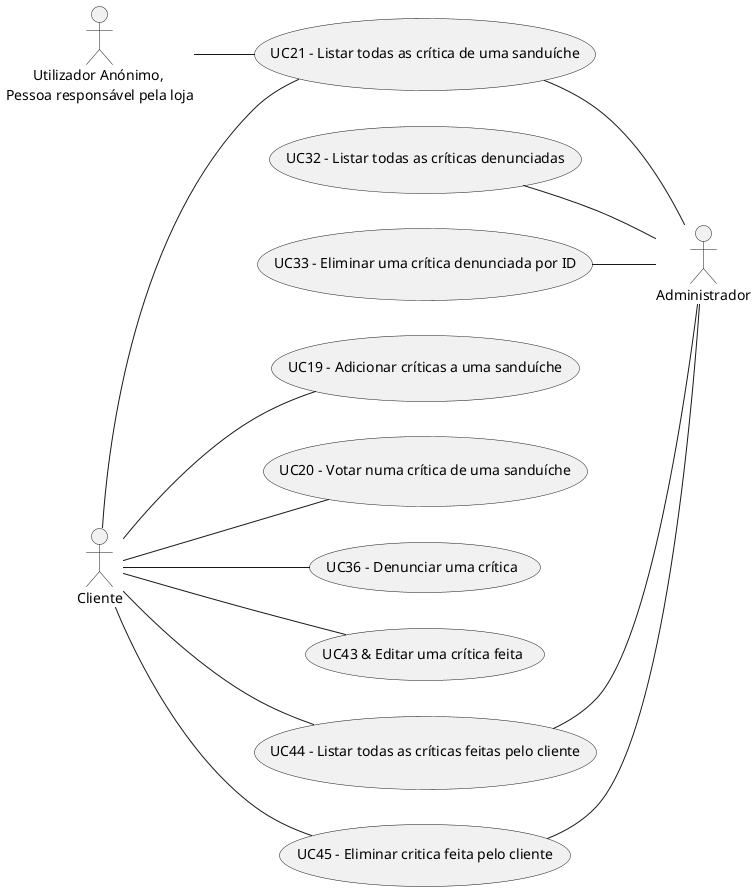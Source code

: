 @startuml

skinparam defaultTextAlignment center

left to right direction

:Utilizador Anónimo, \nPessoa responsável pela loja: as c
:Cliente: as cliente
:Administrador: as admin

(UC19 - Adicionar críticas a uma sanduíche) as UC19 
(UC20 - Votar numa crítica de uma sanduíche) as UC20
(UC21 - Listar todas as crítica de uma sanduíche) as UC21
(UC32 - Listar todas as críticas denunciadas) as UC32
(UC33 - Eliminar uma crítica denunciada por ID) as UC33
(UC36 - Denunciar uma crítica) as UC36
(UC43 & Editar uma crítica feita) as UC43
(UC44 - Listar todas as críticas feitas pelo cliente) as UC44
(UC45 - Eliminar critica feita pelo cliente) as UC45

cliente -- UC19
cliente -- UC20

cliente -- UC21
c -- UC21

UC32 -- admin
UC33 -- admin
UC21 -- admin
UC44 -- admin
UC45 -- admin

cliente -- UC36
cliente -- UC43

cliente -- UC44
cliente -- UC45



@end